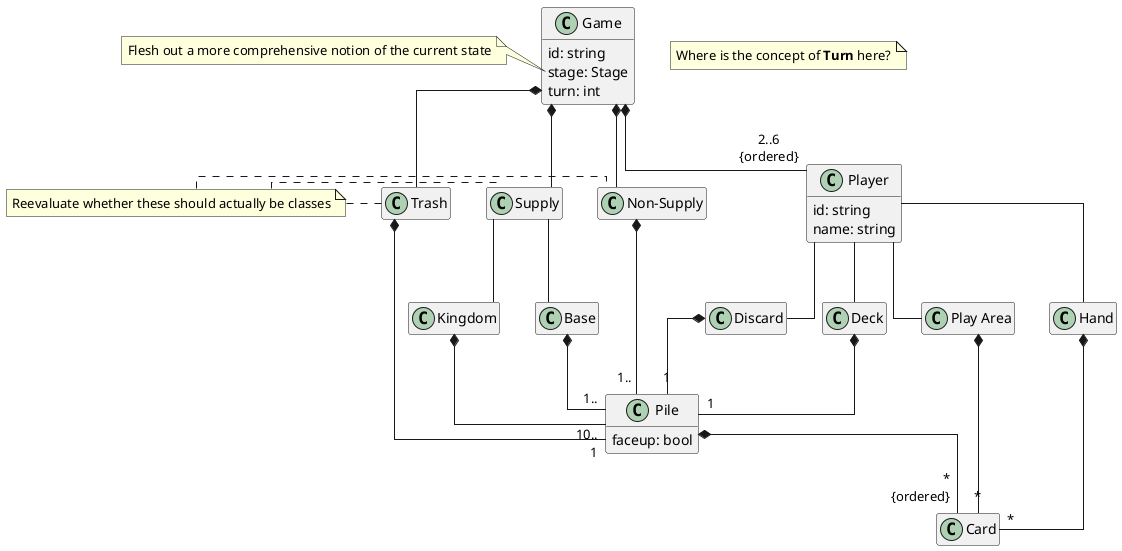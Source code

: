 @startuml
hide empty members
skinparam linetype ortho

note "Where is the concept of <b>Turn</b> here?" as TurnNote

note "Reevaluate whether these should actually be classes" as ClassNote

class Game {
  id: string
  stage: Stage
  turn: int
}

class Player {
  id: string
  name: string
}

class Pile {
  faceup: bool
}

together {
  class Deck
  class Discard
  class "Play Area"
  class Hand
}

together {
  class Supply
  class "Non-Supply"
  class Trash
}

together {
  class Base
  class Kingdom
}

together {
  class Pile
  class Card
}

note left of Game::stage
  Flesh out a more comprehensive notion of the current state
end note

Game *-- Supply
Game *-- "Non-Supply"
Game *-- Trash
Game *-- "2..6\n{ordered}" Player

Player -- "Play Area"
Player -- Hand
Player -- Deck
Player -- Discard

Deck *-- "1" Pile
Discard *-- "1" Pile

Trash .left. ClassNote
Supply .left. ClassNote
"Non-Supply" .left. ClassNote

Supply -- Base
Supply -- Kingdom

Base *-- "1.." Pile
Kingdom *-- "10.." Pile
"Non-Supply" *-- "1.." Pile

Trash *-- "1" Pile

Pile *-- "\r*\n{ordered}" Card

"Play Area" *-- "*" Card
Hand *-- "*" Card
@enduml

